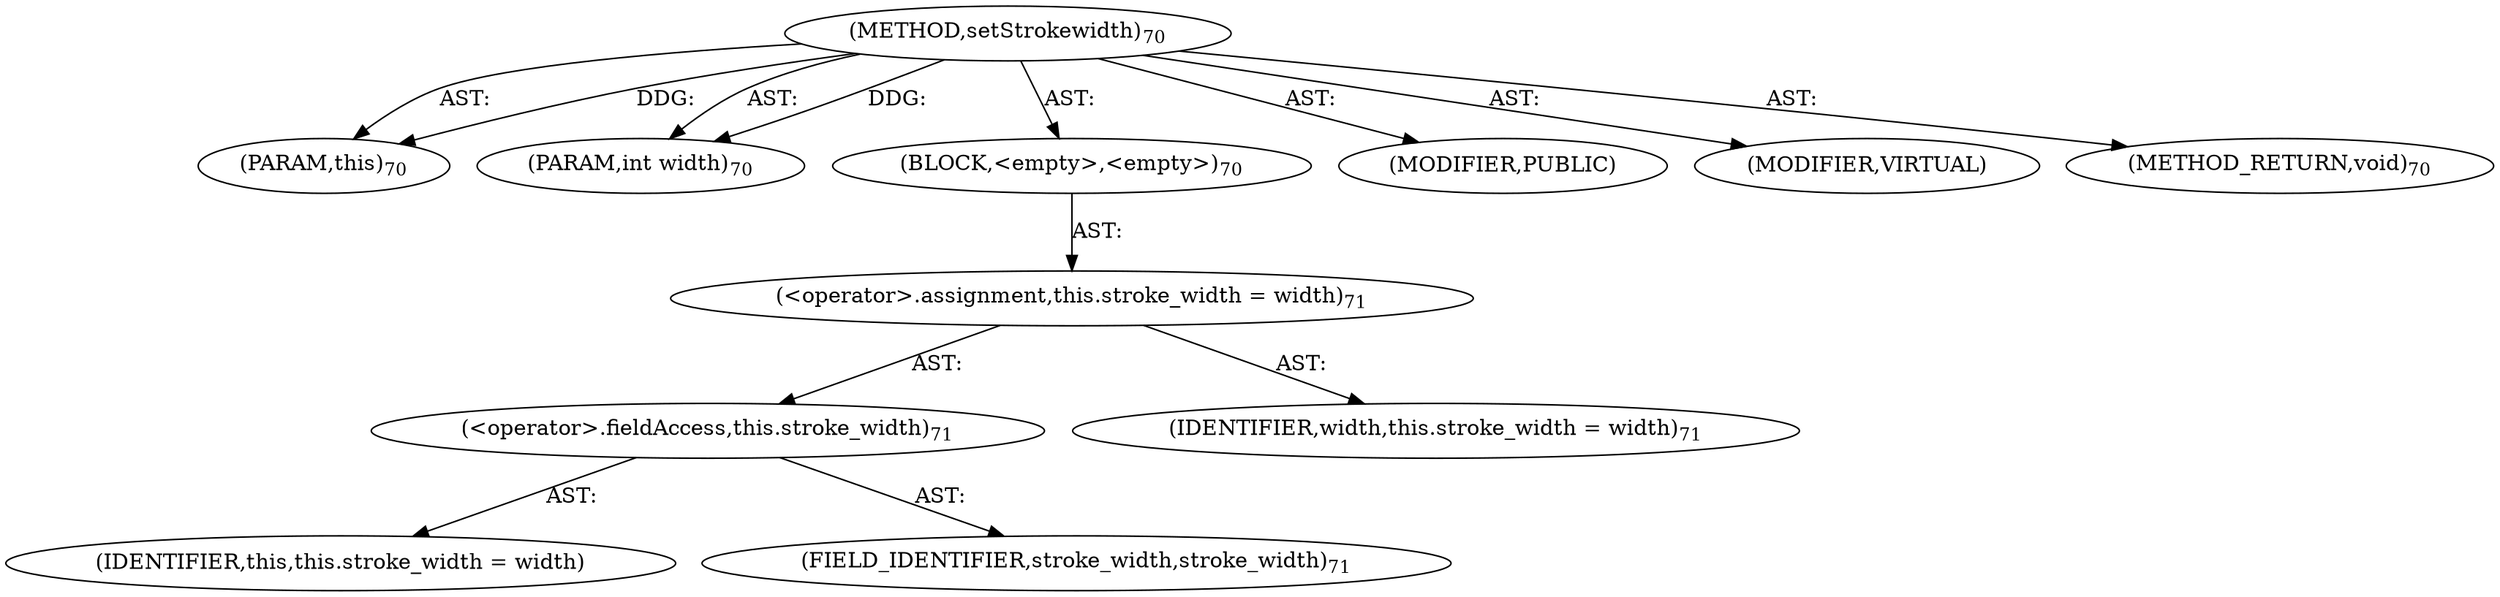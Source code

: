 digraph "setStrokewidth" {  
"111669149698" [label = <(METHOD,setStrokewidth)<SUB>70</SUB>> ]
"115964116996" [label = <(PARAM,this)<SUB>70</SUB>> ]
"115964116997" [label = <(PARAM,int width)<SUB>70</SUB>> ]
"25769803778" [label = <(BLOCK,&lt;empty&gt;,&lt;empty&gt;)<SUB>70</SUB>> ]
"30064771076" [label = <(&lt;operator&gt;.assignment,this.stroke_width = width)<SUB>71</SUB>> ]
"30064771077" [label = <(&lt;operator&gt;.fieldAccess,this.stroke_width)<SUB>71</SUB>> ]
"68719476740" [label = <(IDENTIFIER,this,this.stroke_width = width)> ]
"55834574850" [label = <(FIELD_IDENTIFIER,stroke_width,stroke_width)<SUB>71</SUB>> ]
"68719476741" [label = <(IDENTIFIER,width,this.stroke_width = width)<SUB>71</SUB>> ]
"133143986183" [label = <(MODIFIER,PUBLIC)> ]
"133143986184" [label = <(MODIFIER,VIRTUAL)> ]
"128849018882" [label = <(METHOD_RETURN,void)<SUB>70</SUB>> ]
  "111669149698" -> "115964116996"  [ label = "AST: "] 
  "111669149698" -> "115964116997"  [ label = "AST: "] 
  "111669149698" -> "25769803778"  [ label = "AST: "] 
  "111669149698" -> "133143986183"  [ label = "AST: "] 
  "111669149698" -> "133143986184"  [ label = "AST: "] 
  "111669149698" -> "128849018882"  [ label = "AST: "] 
  "25769803778" -> "30064771076"  [ label = "AST: "] 
  "30064771076" -> "30064771077"  [ label = "AST: "] 
  "30064771076" -> "68719476741"  [ label = "AST: "] 
  "30064771077" -> "68719476740"  [ label = "AST: "] 
  "30064771077" -> "55834574850"  [ label = "AST: "] 
  "111669149698" -> "115964116996"  [ label = "DDG: "] 
  "111669149698" -> "115964116997"  [ label = "DDG: "] 
}
